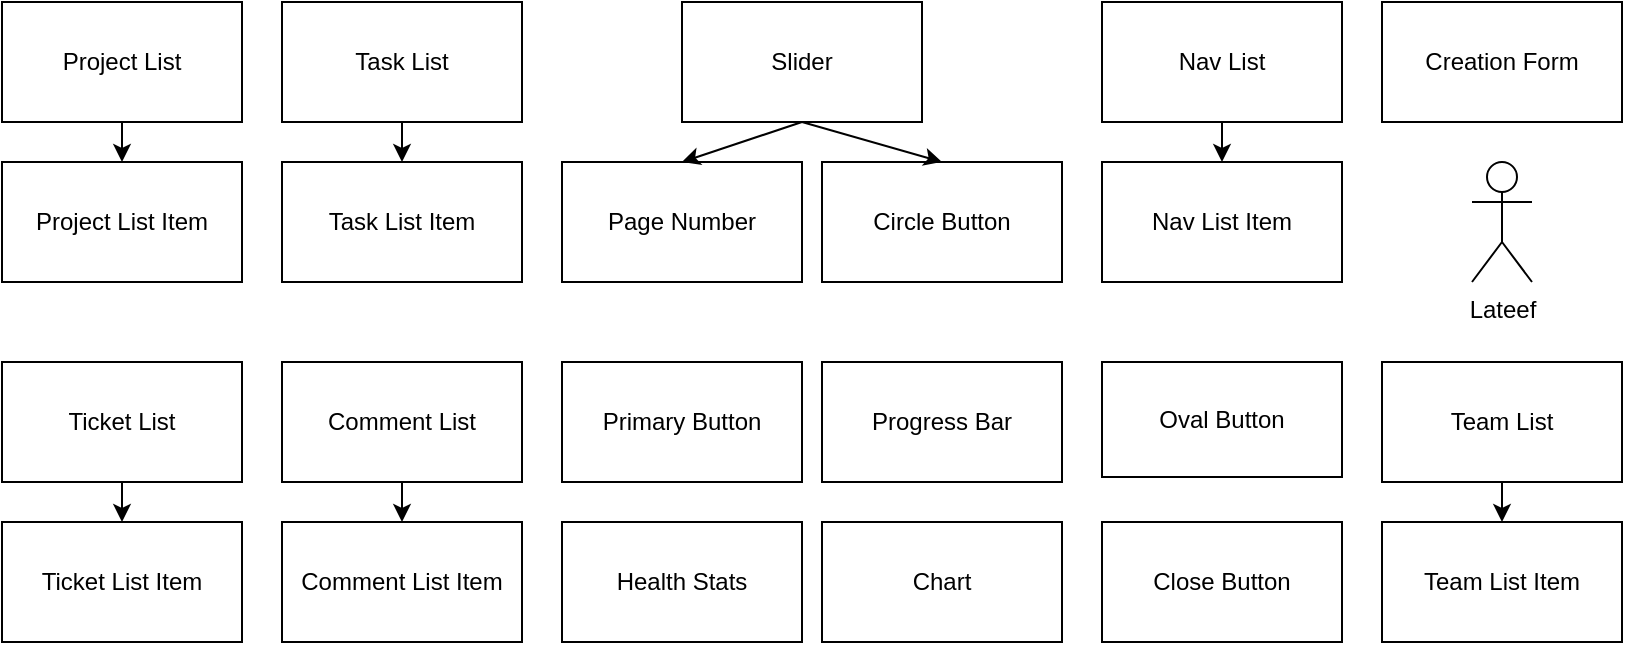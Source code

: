 <mxfile version="15.5.4" type="github"><diagram id="prtHgNgQTEPvFCAcTncT" name="Page-1"><mxGraphModel dx="2837" dy="529" grid="1" gridSize="10" guides="1" tooltips="1" connect="1" arrows="1" fold="1" page="1" pageScale="1" pageWidth="827" pageHeight="1169" math="0" shadow="0"><root><mxCell id="0"/><mxCell id="1" parent="0"/><mxCell id="yYN3HWz72l2X9C1UA9QF-79" value="Primary Button" style="rounded=0;whiteSpace=wrap;html=1;" vertex="1" parent="1"><mxGeometry x="-560" y="200" width="120" height="60" as="geometry"/></mxCell><mxCell id="yYN3HWz72l2X9C1UA9QF-80" value="Circle Button" style="rounded=0;whiteSpace=wrap;html=1;" vertex="1" parent="1"><mxGeometry x="-430" y="100" width="120" height="60" as="geometry"/></mxCell><mxCell id="yYN3HWz72l2X9C1UA9QF-81" value="Slider" style="rounded=0;whiteSpace=wrap;html=1;" vertex="1" parent="1"><mxGeometry x="-500" y="20" width="120" height="60" as="geometry"/></mxCell><mxCell id="yYN3HWz72l2X9C1UA9QF-82" value="Page Number" style="rounded=0;whiteSpace=wrap;html=1;" vertex="1" parent="1"><mxGeometry x="-560" y="100" width="120" height="60" as="geometry"/></mxCell><mxCell id="yYN3HWz72l2X9C1UA9QF-84" value="" style="endArrow=classic;html=1;rounded=0;exitX=0.5;exitY=1;exitDx=0;exitDy=0;entryX=0.5;entryY=0;entryDx=0;entryDy=0;" edge="1" parent="1" source="yYN3HWz72l2X9C1UA9QF-81" target="yYN3HWz72l2X9C1UA9QF-82"><mxGeometry width="50" height="50" relative="1" as="geometry"><mxPoint x="-930" y="240" as="sourcePoint"/><mxPoint x="-880" y="190" as="targetPoint"/><Array as="points"/></mxGeometry></mxCell><mxCell id="yYN3HWz72l2X9C1UA9QF-6" value="Project List" style="rounded=0;whiteSpace=wrap;html=1;" vertex="1" parent="1"><mxGeometry x="-840" y="20" width="120" height="60" as="geometry"/></mxCell><mxCell id="yYN3HWz72l2X9C1UA9QF-4" value="Project List Item" style="rounded=0;whiteSpace=wrap;html=1;" vertex="1" parent="1"><mxGeometry x="-840" y="100" width="120" height="60" as="geometry"/></mxCell><mxCell id="yYN3HWz72l2X9C1UA9QF-8" value="" style="endArrow=classic;html=1;rounded=0;exitX=0.5;exitY=1;exitDx=0;exitDy=0;entryX=0.5;entryY=0;entryDx=0;entryDy=0;" edge="1" parent="1" source="yYN3HWz72l2X9C1UA9QF-6" target="yYN3HWz72l2X9C1UA9QF-4"><mxGeometry width="50" height="50" relative="1" as="geometry"><mxPoint x="-834" y="240" as="sourcePoint"/><mxPoint x="-784" y="190" as="targetPoint"/></mxGeometry></mxCell><mxCell id="yYN3HWz72l2X9C1UA9QF-77" value="Chart " style="rounded=0;whiteSpace=wrap;html=1;" vertex="1" parent="1"><mxGeometry x="-430" y="280" width="120" height="60" as="geometry"/></mxCell><mxCell id="yYN3HWz72l2X9C1UA9QF-3" value="Ticket List Item" style="rounded=0;whiteSpace=wrap;html=1;" vertex="1" parent="1"><mxGeometry x="-840" y="280" width="120" height="60" as="geometry"/></mxCell><mxCell id="yYN3HWz72l2X9C1UA9QF-2" value="Ticket List" style="rounded=0;whiteSpace=wrap;html=1;" vertex="1" parent="1"><mxGeometry x="-840" y="200" width="120" height="60" as="geometry"/></mxCell><mxCell id="yYN3HWz72l2X9C1UA9QF-9" value="" style="endArrow=classic;html=1;rounded=0;exitX=0.5;exitY=1;exitDx=0;exitDy=0;entryX=0.5;entryY=0;entryDx=0;entryDy=0;" edge="1" parent="1" source="yYN3HWz72l2X9C1UA9QF-2" target="yYN3HWz72l2X9C1UA9QF-3"><mxGeometry width="50" height="50" relative="1" as="geometry"><mxPoint x="-799" y="400" as="sourcePoint"/><mxPoint x="-749" y="350" as="targetPoint"/></mxGeometry></mxCell><mxCell id="yYN3HWz72l2X9C1UA9QF-24" value="Task List" style="rounded=0;whiteSpace=wrap;html=1;" vertex="1" parent="1"><mxGeometry x="-700" y="20" width="120" height="60" as="geometry"/></mxCell><mxCell id="yYN3HWz72l2X9C1UA9QF-27" value="" style="endArrow=classic;html=1;rounded=0;exitX=0.5;exitY=1;exitDx=0;exitDy=0;entryX=0.5;entryY=0;entryDx=0;entryDy=0;" edge="1" parent="1" source="yYN3HWz72l2X9C1UA9QF-24" target="yYN3HWz72l2X9C1UA9QF-23"><mxGeometry width="50" height="50" relative="1" as="geometry"><mxPoint x="-500" y="190" as="sourcePoint"/><mxPoint x="-450" y="140" as="targetPoint"/></mxGeometry></mxCell><mxCell id="yYN3HWz72l2X9C1UA9QF-23" value="Task List Item" style="rounded=0;whiteSpace=wrap;html=1;" vertex="1" parent="1"><mxGeometry x="-700" y="100" width="120" height="60" as="geometry"/></mxCell><mxCell id="yYN3HWz72l2X9C1UA9QF-40" value="Health Stats" style="rounded=0;whiteSpace=wrap;html=1;" vertex="1" parent="1"><mxGeometry x="-560" y="280" width="120" height="60" as="geometry"/></mxCell><mxCell id="yYN3HWz72l2X9C1UA9QF-29" value="Comment List" style="rounded=0;whiteSpace=wrap;html=1;" vertex="1" parent="1"><mxGeometry x="-700" y="200" width="120" height="60" as="geometry"/></mxCell><mxCell id="yYN3HWz72l2X9C1UA9QF-28" value="Comment List Item" style="rounded=0;whiteSpace=wrap;html=1;" vertex="1" parent="1"><mxGeometry x="-700" y="280" width="120" height="60" as="geometry"/></mxCell><mxCell id="yYN3HWz72l2X9C1UA9QF-32" value="" style="endArrow=classic;html=1;rounded=0;exitX=0.5;exitY=1;exitDx=0;exitDy=0;entryX=0.5;entryY=0;entryDx=0;entryDy=0;" edge="1" parent="1" source="yYN3HWz72l2X9C1UA9QF-29" target="yYN3HWz72l2X9C1UA9QF-28"><mxGeometry width="50" height="50" relative="1" as="geometry"><mxPoint x="-570" y="160" as="sourcePoint"/><mxPoint x="-520" y="160" as="targetPoint"/></mxGeometry></mxCell><mxCell id="yYN3HWz72l2X9C1UA9QF-33" value="Progress Bar" style="rounded=0;whiteSpace=wrap;html=1;" vertex="1" parent="1"><mxGeometry x="-430" y="200" width="120" height="60" as="geometry"/></mxCell><mxCell id="yYN3HWz72l2X9C1UA9QF-36" value="Oval Button" style="rounded=0;whiteSpace=wrap;html=1;" vertex="1" parent="1"><mxGeometry x="-290" y="200" width="120" height="57.5" as="geometry"/></mxCell><mxCell id="yYN3HWz72l2X9C1UA9QF-86" value="" style="endArrow=classic;html=1;rounded=0;entryX=0.5;entryY=0;entryDx=0;entryDy=0;exitX=0.5;exitY=1;exitDx=0;exitDy=0;" edge="1" parent="1" source="yYN3HWz72l2X9C1UA9QF-81" target="yYN3HWz72l2X9C1UA9QF-80"><mxGeometry width="50" height="50" relative="1" as="geometry"><mxPoint x="-500" y="80" as="sourcePoint"/><mxPoint x="-390" y="160" as="targetPoint"/><Array as="points"/></mxGeometry></mxCell><mxCell id="yYN3HWz72l2X9C1UA9QF-87" value="Nav List" style="rounded=0;whiteSpace=wrap;html=1;" vertex="1" parent="1"><mxGeometry x="-290" y="20" width="120" height="60" as="geometry"/></mxCell><mxCell id="yYN3HWz72l2X9C1UA9QF-88" value="Nav List Item" style="rounded=0;whiteSpace=wrap;html=1;" vertex="1" parent="1"><mxGeometry x="-290" y="100" width="120" height="60" as="geometry"/></mxCell><mxCell id="yYN3HWz72l2X9C1UA9QF-89" value="" style="endArrow=classic;html=1;rounded=0;exitX=0.5;exitY=1;exitDx=0;exitDy=0;entryX=0.5;entryY=0;entryDx=0;entryDy=0;" edge="1" parent="1" source="yYN3HWz72l2X9C1UA9QF-87" target="yYN3HWz72l2X9C1UA9QF-88"><mxGeometry width="50" height="50" relative="1" as="geometry"><mxPoint x="-640" y="210" as="sourcePoint"/><mxPoint x="-590" y="160" as="targetPoint"/></mxGeometry></mxCell><mxCell id="yYN3HWz72l2X9C1UA9QF-91" value="Creation Form" style="rounded=0;whiteSpace=wrap;html=1;" vertex="1" parent="1"><mxGeometry x="-150" y="20" width="120" height="60" as="geometry"/></mxCell><mxCell id="yYN3HWz72l2X9C1UA9QF-92" value="Close Button" style="rounded=0;whiteSpace=wrap;html=1;" vertex="1" parent="1"><mxGeometry x="-290" y="280" width="120" height="60" as="geometry"/></mxCell><mxCell id="yYN3HWz72l2X9C1UA9QF-93" value="Team List Item" style="rounded=0;whiteSpace=wrap;html=1;" vertex="1" parent="1"><mxGeometry x="-150" y="280" width="120" height="60" as="geometry"/></mxCell><mxCell id="yYN3HWz72l2X9C1UA9QF-94" value="Team List" style="rounded=0;whiteSpace=wrap;html=1;" vertex="1" parent="1"><mxGeometry x="-150" y="200" width="120" height="60" as="geometry"/></mxCell><mxCell id="yYN3HWz72l2X9C1UA9QF-95" value="" style="endArrow=classic;html=1;rounded=0;exitX=0.5;exitY=1;exitDx=0;exitDy=0;entryX=0.5;entryY=0;entryDx=0;entryDy=0;" edge="1" parent="1" source="yYN3HWz72l2X9C1UA9QF-94" target="yYN3HWz72l2X9C1UA9QF-93"><mxGeometry width="50" height="50" relative="1" as="geometry"><mxPoint x="-109" y="400" as="sourcePoint"/><mxPoint x="-59" y="350" as="targetPoint"/></mxGeometry></mxCell><mxCell id="yYN3HWz72l2X9C1UA9QF-96" value="Lateef" style="shape=umlActor;verticalLabelPosition=bottom;verticalAlign=top;html=1;outlineConnect=0;" vertex="1" parent="1"><mxGeometry x="-105" y="100" width="30" height="60" as="geometry"/></mxCell></root></mxGraphModel></diagram></mxfile>
